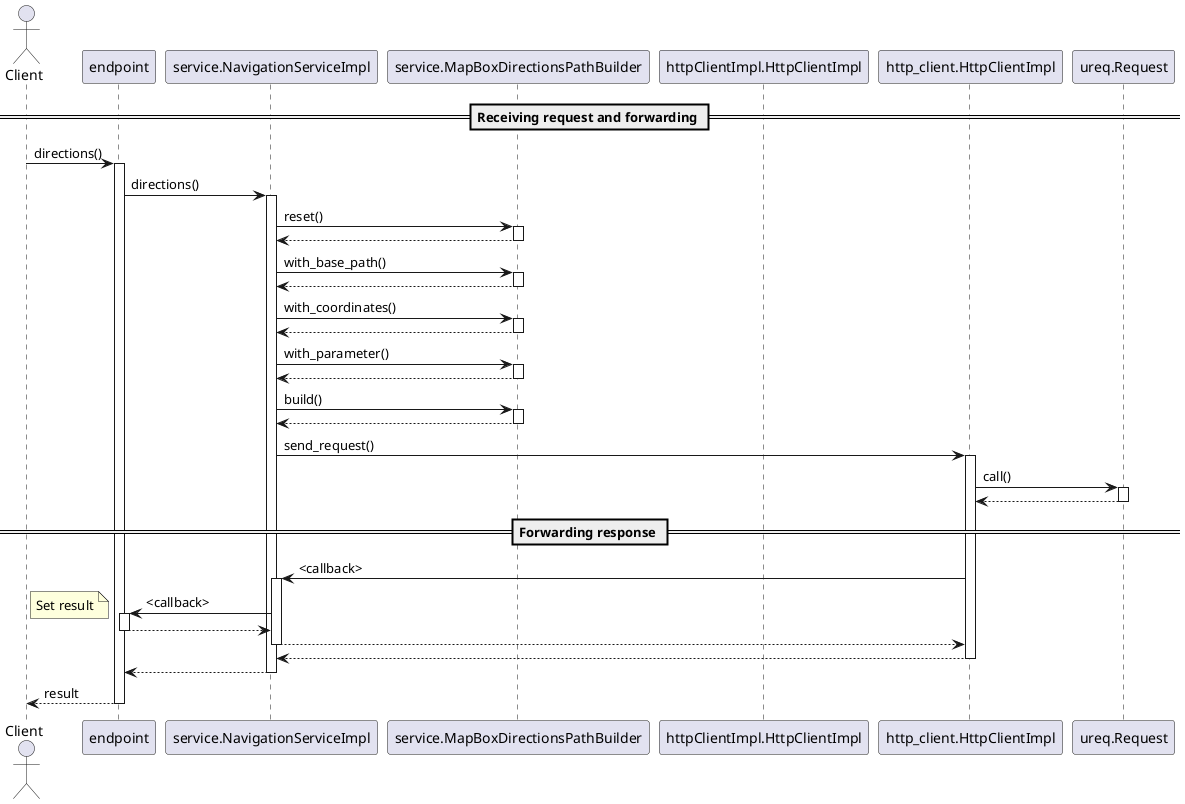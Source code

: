 @startuml Navigation Directions Sequence Diagram

actor Client

participant endpoint
participant service.NavigationServiceImpl
participant service.MapBoxDirectionsPathBuilder
participant httpClientImpl.HttpClientImpl

== Receiving request and forwarding ==

Client -> endpoint ++ : directions()

    endpoint -> service.NavigationServiceImpl ++ : directions()

        service.NavigationServiceImpl -> service.MapBoxDirectionsPathBuilder ++ : reset()
        return

        service.NavigationServiceImpl -> service.MapBoxDirectionsPathBuilder ++ : with_base_path()
        return

        service.NavigationServiceImpl -> service.MapBoxDirectionsPathBuilder ++ : with_coordinates()
        return

        service.NavigationServiceImpl -> service.MapBoxDirectionsPathBuilder ++ : with_parameter()
        return

        service.NavigationServiceImpl -> service.MapBoxDirectionsPathBuilder ++ : build()
        return

        service.NavigationServiceImpl -> http_client.HttpClientImpl ++ : send_request()

            http_client.HttpClientImpl -> ureq.Request ++ : call()
            return

== Forwarding response ==

            http_client.HttpClientImpl -> service.NavigationServiceImpl ++ : <callback>

                service.NavigationServiceImpl -> endpoint ++ : <callback>
                    note left
                            Set result
                    end note
                return
            return
        return
    return 
return result

@enduml
